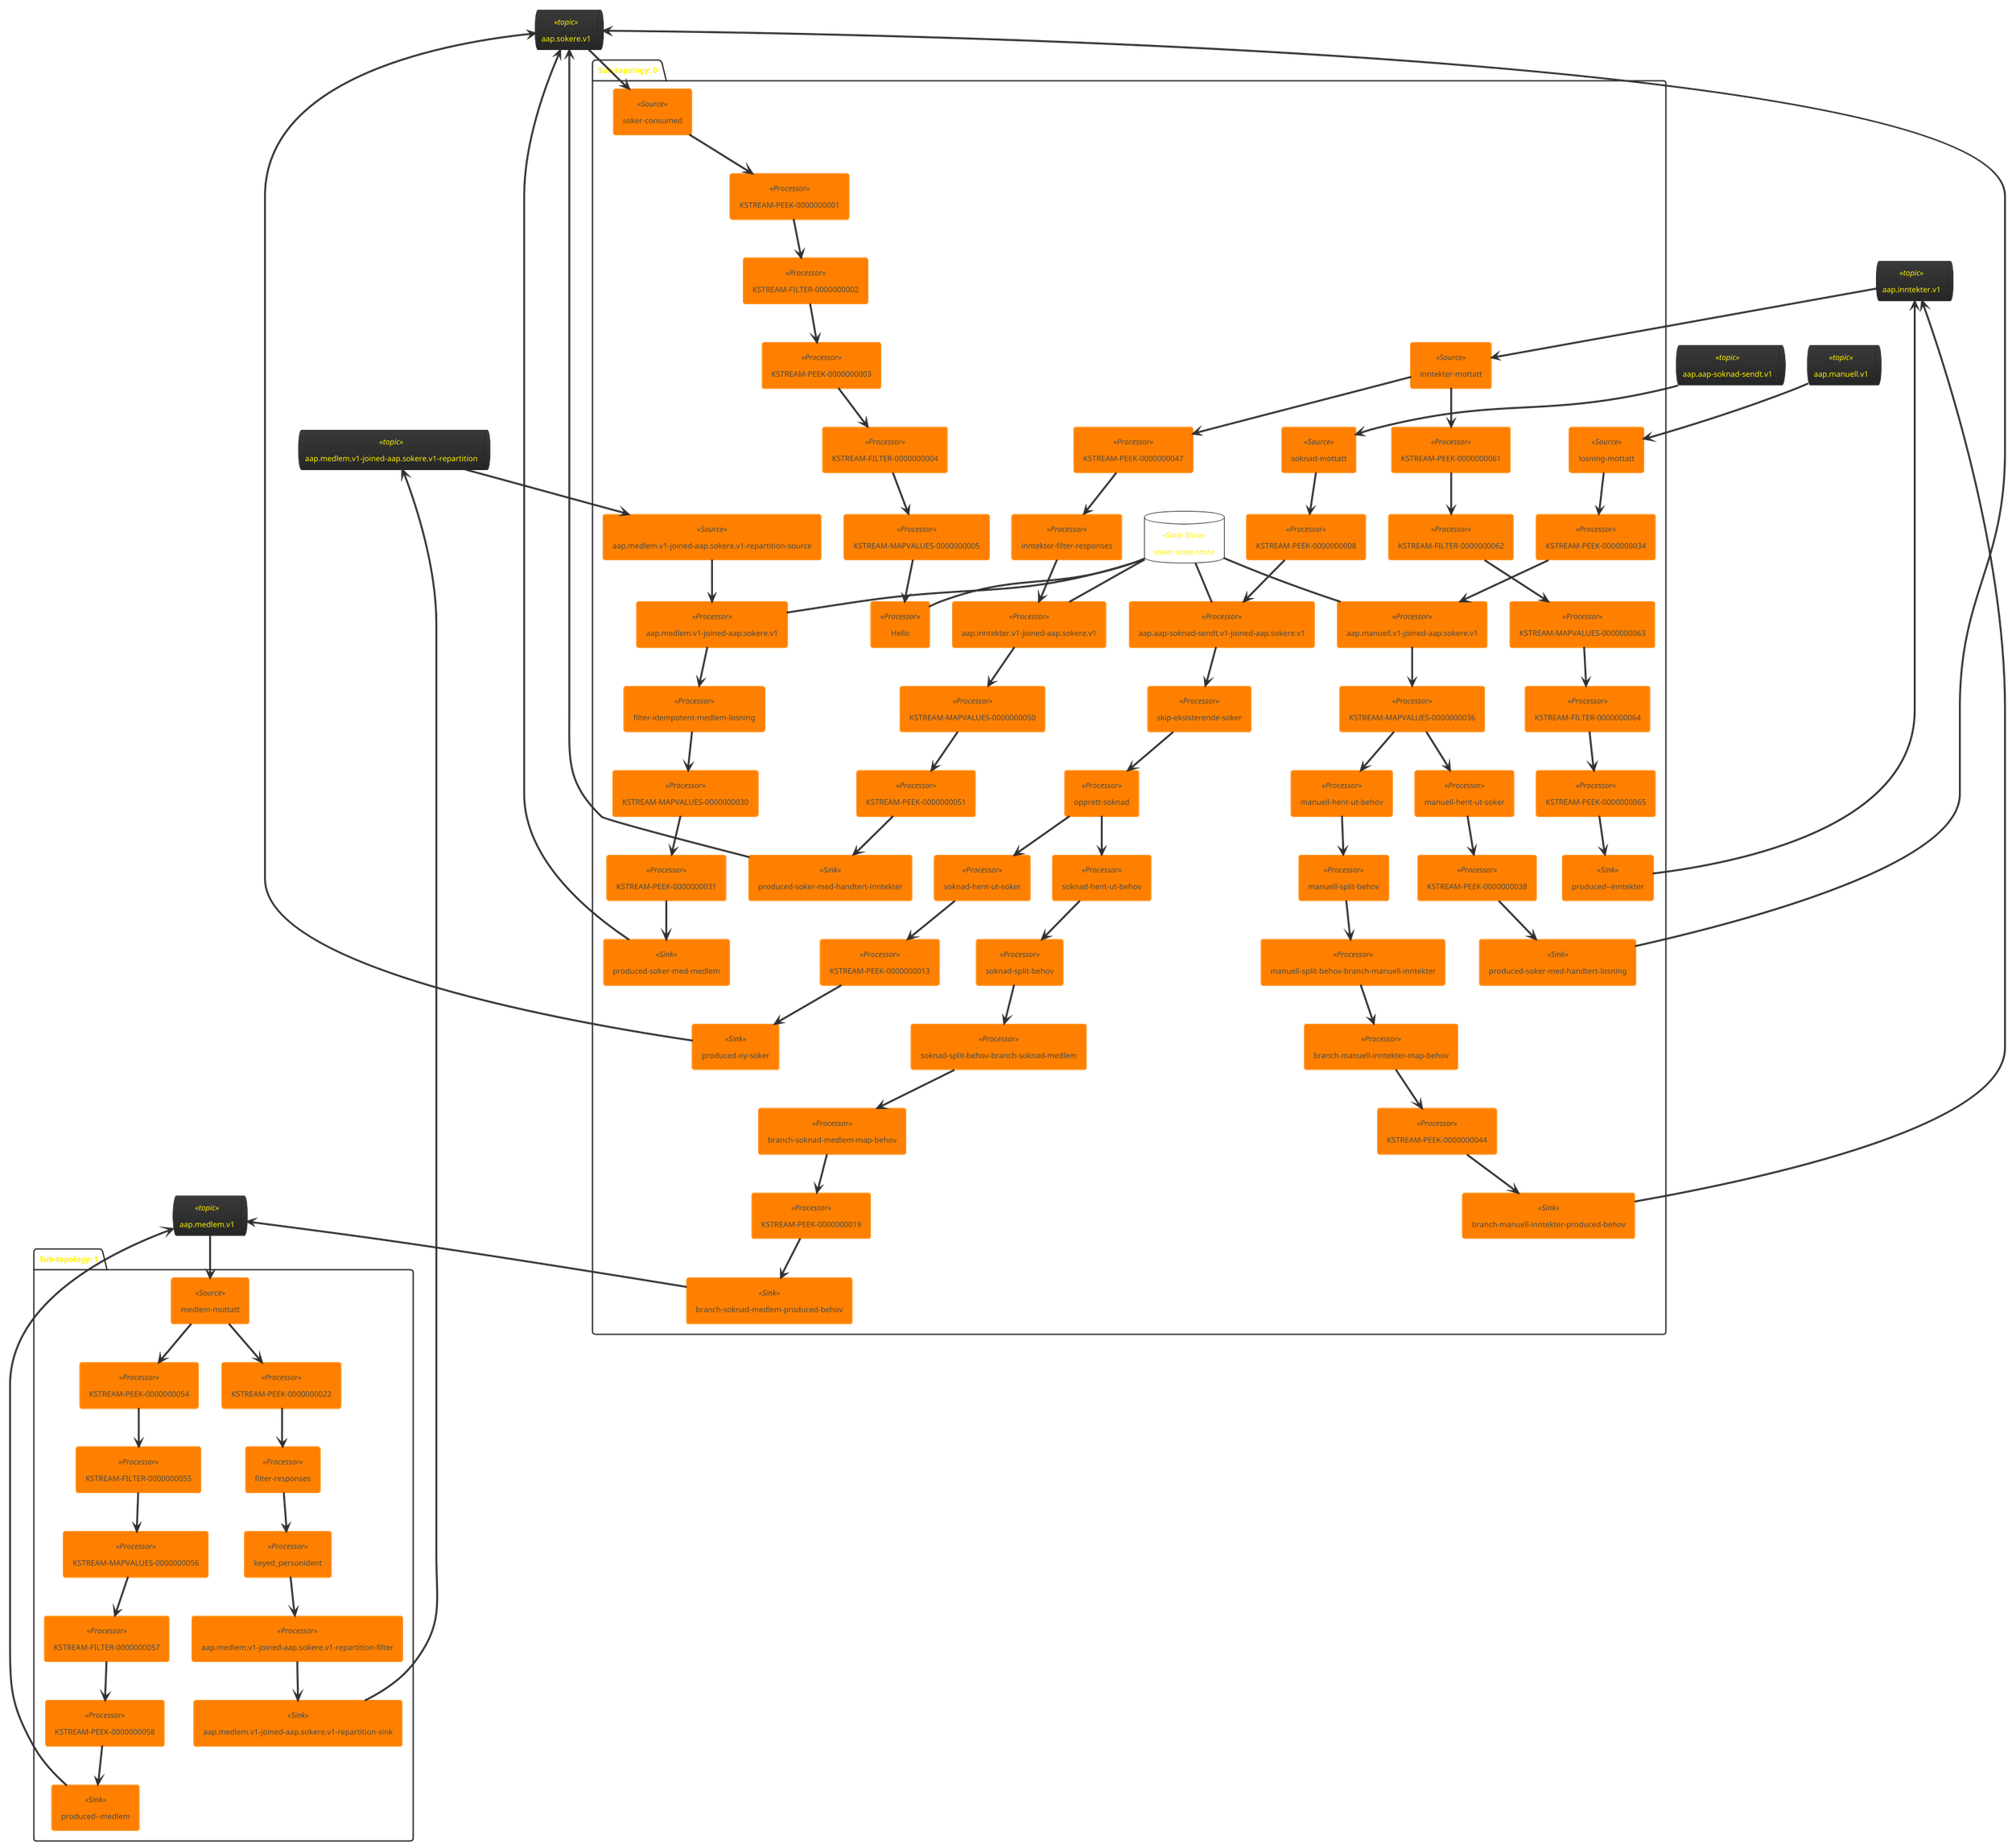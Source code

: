 @startuml
!theme black-knight
queue "aap.inntekter.v1" <<topic>> as aap_inntekter_v1
queue "aap.medlem.v1" <<topic>> as aap_medlem_v1
queue "aap.sokere.v1" <<topic>> as aap_sokere_v1
queue "aap.aap-soknad-sendt.v1" <<topic>> as aap_aap_soknad_sendt_v1
queue "aap.manuell.v1" <<topic>> as aap_manuell_v1
queue "aap.medlem.v1-joined-aap.sokere.v1-repartition" <<topic>> as aap_medlem_v1_joined_aap_sokere_v1_repartition
package "Sub-topology: 0" {
	database "soker-state-store" <<State Store>> as soker_state_store
	agent "soknad-mottatt" <<Source>> as soknad_mottatt
	agent "KSTREAM-PEEK-0000000008" <<Processor>> as KSTREAM_PEEK_0000000008
	agent "inntekter-mottatt" <<Source>> as inntekter_mottatt
	agent "losning-mottatt" <<Source>> as losning_mottatt
	agent "KSTREAM-PEEK-0000000034" <<Processor>> as KSTREAM_PEEK_0000000034
	agent "aap.aap-soknad-sendt.v1-joined-aap.sokere.v1" <<Processor>> as aap_aap_soknad_sendt_v1_joined_aap_sokere_v1
	agent "aap.manuell.v1-joined-aap.sokere.v1" <<Processor>> as aap_manuell_v1_joined_aap_sokere_v1
	agent "skip-eksisterende-soker" <<Processor>> as skip_eksisterende_soker
	agent "KSTREAM-MAPVALUES-0000000036" <<Processor>> as KSTREAM_MAPVALUES_0000000036
	agent "opprett-soknad" <<Processor>> as opprett_soknad
	agent "soker-consumed" <<Source>> as soker_consumed
	agent "KSTREAM-PEEK-0000000001" <<Processor>> as KSTREAM_PEEK_0000000001
	agent "KSTREAM-PEEK-0000000047" <<Processor>> as KSTREAM_PEEK_0000000047
	agent "KSTREAM-PEEK-0000000061" <<Processor>> as KSTREAM_PEEK_0000000061
	agent "aap.medlem.v1-joined-aap.sokere.v1-repartition-source" <<Source>> as aap_medlem_v1_joined_aap_sokere_v1_repartition_source
	agent "manuell-hent-ut-behov" <<Processor>> as manuell_hent_ut_behov
	agent "soknad-hent-ut-behov" <<Processor>> as soknad_hent_ut_behov
	agent "KSTREAM-FILTER-0000000002" <<Processor>> as KSTREAM_FILTER_0000000002
	agent "KSTREAM-FILTER-0000000062" <<Processor>> as KSTREAM_FILTER_0000000062
	agent "aap.medlem.v1-joined-aap.sokere.v1" <<Processor>> as aap_medlem_v1_joined_aap_sokere_v1
	agent "inntekter-filter-responses" <<Processor>> as inntekter_filter_responses
	agent "manuell-split-behov" <<Processor>> as manuell_split_behov
	agent "soknad-split-behov" <<Processor>> as soknad_split_behov
	agent "KSTREAM-MAPVALUES-0000000063" <<Processor>> as KSTREAM_MAPVALUES_0000000063
	agent "KSTREAM-PEEK-0000000003" <<Processor>> as KSTREAM_PEEK_0000000003
	agent "aap.inntekter.v1-joined-aap.sokere.v1" <<Processor>> as aap_inntekter_v1_joined_aap_sokere_v1
	agent "filter-idempotent-medlem-losning" <<Processor>> as filter_idempotent_medlem_losning
	agent "manuell-split-behov-branch-manuell-inntekter" <<Processor>> as manuell_split_behov_branch_manuell_inntekter
	agent "soknad-split-behov-branch-soknad-medlem" <<Processor>> as soknad_split_behov_branch_soknad_medlem
	agent "KSTREAM-FILTER-0000000004" <<Processor>> as KSTREAM_FILTER_0000000004
	agent "KSTREAM-FILTER-0000000064" <<Processor>> as KSTREAM_FILTER_0000000064
	agent "KSTREAM-MAPVALUES-0000000030" <<Processor>> as KSTREAM_MAPVALUES_0000000030
	agent "KSTREAM-MAPVALUES-0000000050" <<Processor>> as KSTREAM_MAPVALUES_0000000050
	agent "branch-manuell-inntekter-map-behov" <<Processor>> as branch_manuell_inntekter_map_behov
	agent "branch-soknad-medlem-map-behov" <<Processor>> as branch_soknad_medlem_map_behov
	agent "manuell-hent-ut-soker" <<Processor>> as manuell_hent_ut_soker
	agent "soknad-hent-ut-soker" <<Processor>> as soknad_hent_ut_soker
	agent "KSTREAM-MAPVALUES-0000000005" <<Processor>> as KSTREAM_MAPVALUES_0000000005
	agent "KSTREAM-PEEK-0000000013" <<Processor>> as KSTREAM_PEEK_0000000013
	agent "KSTREAM-PEEK-0000000019" <<Processor>> as KSTREAM_PEEK_0000000019
	agent "KSTREAM-PEEK-0000000031" <<Processor>> as KSTREAM_PEEK_0000000031
	agent "KSTREAM-PEEK-0000000038" <<Processor>> as KSTREAM_PEEK_0000000038
	agent "KSTREAM-PEEK-0000000044" <<Processor>> as KSTREAM_PEEK_0000000044
	agent "KSTREAM-PEEK-0000000051" <<Processor>> as KSTREAM_PEEK_0000000051
	agent "KSTREAM-PEEK-0000000065" <<Processor>> as KSTREAM_PEEK_0000000065
	agent "Hello" <<Processor>> as Hello
	agent "branch-manuell-inntekter-produced-behov" <<Sink>> as branch_manuell_inntekter_produced_behov
	agent "branch-soknad-medlem-produced-behov" <<Sink>> as branch_soknad_medlem_produced_behov
	agent "produced--inntekter" <<Sink>> as produced__inntekter
	agent "produced-ny-soker" <<Sink>> as produced_ny_soker
	agent "produced-soker-med-handtert-inntekter" <<Sink>> as produced_soker_med_handtert_inntekter
	agent "produced-soker-med-handtert-losning" <<Sink>> as produced_soker_med_handtert_losning
	agent "produced-soker-med-medlem" <<Sink>> as produced_soker_med_medlem
	aap_aap_soknad_sendt_v1 --> soknad_mottatt
	aap_inntekter_v1 --> inntekter_mottatt
	aap_manuell_v1 --> losning_mottatt
	soker_state_store -- aap_aap_soknad_sendt_v1_joined_aap_sokere_v1
	soker_state_store -- aap_manuell_v1_joined_aap_sokere_v1
	aap_sokere_v1 --> soker_consumed
	aap_medlem_v1_joined_aap_sokere_v1_repartition --> aap_medlem_v1_joined_aap_sokere_v1_repartition_source
	soker_state_store -- aap_medlem_v1_joined_aap_sokere_v1
	soker_state_store -- aap_inntekter_v1_joined_aap_sokere_v1
	soker_state_store -- Hello
	aap_inntekter_v1 <-- branch_manuell_inntekter_produced_behov
	aap_medlem_v1 <-- branch_soknad_medlem_produced_behov
	aap_inntekter_v1 <-- produced__inntekter
	aap_sokere_v1 <-- produced_ny_soker
	aap_sokere_v1 <-- produced_soker_med_handtert_inntekter
	aap_sokere_v1 <-- produced_soker_med_handtert_losning
	aap_sokere_v1 <-- produced_soker_med_medlem
	soknad_mottatt --> KSTREAM_PEEK_0000000008
	KSTREAM_PEEK_0000000008 --> aap_aap_soknad_sendt_v1_joined_aap_sokere_v1
	inntekter_mottatt --> KSTREAM_PEEK_0000000061
	inntekter_mottatt --> KSTREAM_PEEK_0000000047
	losning_mottatt --> KSTREAM_PEEK_0000000034
	KSTREAM_PEEK_0000000034 --> aap_manuell_v1_joined_aap_sokere_v1
	aap_aap_soknad_sendt_v1_joined_aap_sokere_v1 --> skip_eksisterende_soker
	aap_manuell_v1_joined_aap_sokere_v1 --> KSTREAM_MAPVALUES_0000000036
	skip_eksisterende_soker --> opprett_soknad
	KSTREAM_MAPVALUES_0000000036 --> manuell_hent_ut_behov
	KSTREAM_MAPVALUES_0000000036 --> manuell_hent_ut_soker
	opprett_soknad --> soknad_hent_ut_behov
	opprett_soknad --> soknad_hent_ut_soker
	soker_consumed --> KSTREAM_PEEK_0000000001
	KSTREAM_PEEK_0000000001 --> KSTREAM_FILTER_0000000002
	KSTREAM_PEEK_0000000047 --> inntekter_filter_responses
	KSTREAM_PEEK_0000000061 --> KSTREAM_FILTER_0000000062
	aap_medlem_v1_joined_aap_sokere_v1_repartition_source --> aap_medlem_v1_joined_aap_sokere_v1
	manuell_hent_ut_behov --> manuell_split_behov
	soknad_hent_ut_behov --> soknad_split_behov
	KSTREAM_FILTER_0000000002 --> KSTREAM_PEEK_0000000003
	KSTREAM_FILTER_0000000062 --> KSTREAM_MAPVALUES_0000000063
	aap_medlem_v1_joined_aap_sokere_v1 --> filter_idempotent_medlem_losning
	inntekter_filter_responses --> aap_inntekter_v1_joined_aap_sokere_v1
	manuell_split_behov --> manuell_split_behov_branch_manuell_inntekter
	soknad_split_behov --> soknad_split_behov_branch_soknad_medlem
	KSTREAM_MAPVALUES_0000000063 --> KSTREAM_FILTER_0000000064
	KSTREAM_PEEK_0000000003 --> KSTREAM_FILTER_0000000004
	aap_inntekter_v1_joined_aap_sokere_v1 --> KSTREAM_MAPVALUES_0000000050
	filter_idempotent_medlem_losning --> KSTREAM_MAPVALUES_0000000030
	manuell_split_behov_branch_manuell_inntekter --> branch_manuell_inntekter_map_behov
	soknad_split_behov_branch_soknad_medlem --> branch_soknad_medlem_map_behov
	KSTREAM_FILTER_0000000004 --> KSTREAM_MAPVALUES_0000000005
	KSTREAM_FILTER_0000000064 --> KSTREAM_PEEK_0000000065
	KSTREAM_MAPVALUES_0000000030 --> KSTREAM_PEEK_0000000031
	KSTREAM_MAPVALUES_0000000050 --> KSTREAM_PEEK_0000000051
	branch_manuell_inntekter_map_behov --> KSTREAM_PEEK_0000000044
	branch_soknad_medlem_map_behov --> KSTREAM_PEEK_0000000019
	manuell_hent_ut_soker --> KSTREAM_PEEK_0000000038
	soknad_hent_ut_soker --> KSTREAM_PEEK_0000000013
	KSTREAM_MAPVALUES_0000000005 --> Hello
	KSTREAM_PEEK_0000000013 --> produced_ny_soker
	KSTREAM_PEEK_0000000019 --> branch_soknad_medlem_produced_behov
	KSTREAM_PEEK_0000000031 --> produced_soker_med_medlem
	KSTREAM_PEEK_0000000038 --> produced_soker_med_handtert_losning
	KSTREAM_PEEK_0000000044 --> branch_manuell_inntekter_produced_behov
	KSTREAM_PEEK_0000000051 --> produced_soker_med_handtert_inntekter
	KSTREAM_PEEK_0000000065 --> produced__inntekter
}
package "Sub-topology: 1" {
	agent "medlem-mottatt" <<Source>> as medlem_mottatt
	agent "KSTREAM-PEEK-0000000054" <<Processor>> as KSTREAM_PEEK_0000000054
	agent "KSTREAM-FILTER-0000000055" <<Processor>> as KSTREAM_FILTER_0000000055
	agent "KSTREAM-PEEK-0000000022" <<Processor>> as KSTREAM_PEEK_0000000022
	agent "KSTREAM-MAPVALUES-0000000056" <<Processor>> as KSTREAM_MAPVALUES_0000000056
	agent "filter-responses" <<Processor>> as filter_responses
	agent "KSTREAM-FILTER-0000000057" <<Processor>> as KSTREAM_FILTER_0000000057
	agent "keyed_personident" <<Processor>> as keyed_personident
	agent "KSTREAM-PEEK-0000000058" <<Processor>> as KSTREAM_PEEK_0000000058
	agent "aap.medlem.v1-joined-aap.sokere.v1-repartition-filter" <<Processor>> as aap_medlem_v1_joined_aap_sokere_v1_repartition_filter
	agent "aap.medlem.v1-joined-aap.sokere.v1-repartition-sink" <<Sink>> as aap_medlem_v1_joined_aap_sokere_v1_repartition_sink
	agent "produced--medlem" <<Sink>> as produced__medlem
	aap_medlem_v1 --> medlem_mottatt
	aap_medlem_v1_joined_aap_sokere_v1_repartition <-- aap_medlem_v1_joined_aap_sokere_v1_repartition_sink
	aap_medlem_v1 <-- produced__medlem
	medlem_mottatt --> KSTREAM_PEEK_0000000022
	medlem_mottatt --> KSTREAM_PEEK_0000000054
	KSTREAM_PEEK_0000000054 --> KSTREAM_FILTER_0000000055
	KSTREAM_FILTER_0000000055 --> KSTREAM_MAPVALUES_0000000056
	KSTREAM_PEEK_0000000022 --> filter_responses
	KSTREAM_MAPVALUES_0000000056 --> KSTREAM_FILTER_0000000057
	filter_responses --> keyed_personident
	KSTREAM_FILTER_0000000057 --> KSTREAM_PEEK_0000000058
	keyed_personident --> aap_medlem_v1_joined_aap_sokere_v1_repartition_filter
	KSTREAM_PEEK_0000000058 --> produced__medlem
	aap_medlem_v1_joined_aap_sokere_v1_repartition_filter --> aap_medlem_v1_joined_aap_sokere_v1_repartition_sink
}
@enduml